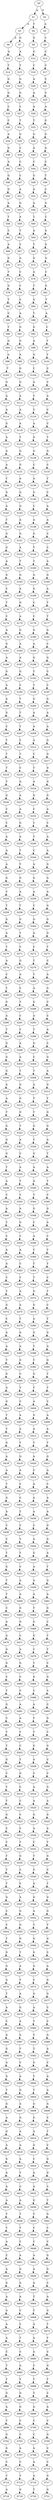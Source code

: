 strict digraph  {
	S0 -> S1 [ label = A ];
	S0 -> S2 [ label = G ];
	S1 -> S3 [ label = A ];
	S1 -> S4 [ label = T ];
	S2 -> S5 [ label = A ];
	S3 -> S6 [ label = A ];
	S3 -> S7 [ label = G ];
	S4 -> S8 [ label = G ];
	S5 -> S9 [ label = C ];
	S6 -> S10 [ label = A ];
	S7 -> S11 [ label = A ];
	S8 -> S12 [ label = G ];
	S9 -> S13 [ label = C ];
	S10 -> S14 [ label = T ];
	S11 -> S15 [ label = T ];
	S12 -> S16 [ label = C ];
	S13 -> S17 [ label = C ];
	S14 -> S18 [ label = G ];
	S15 -> S19 [ label = G ];
	S16 -> S20 [ label = A ];
	S17 -> S21 [ label = C ];
	S18 -> S22 [ label = G ];
	S19 -> S23 [ label = G ];
	S20 -> S24 [ label = A ];
	S21 -> S25 [ label = C ];
	S22 -> S26 [ label = C ];
	S23 -> S27 [ label = C ];
	S24 -> S28 [ label = A ];
	S25 -> S29 [ label = A ];
	S26 -> S30 [ label = C ];
	S27 -> S31 [ label = T ];
	S28 -> S32 [ label = T ];
	S29 -> S33 [ label = G ];
	S30 -> S34 [ label = A ];
	S31 -> S35 [ label = G ];
	S32 -> S36 [ label = G ];
	S33 -> S37 [ label = G ];
	S34 -> S38 [ label = G ];
	S35 -> S39 [ label = C ];
	S36 -> S40 [ label = A ];
	S37 -> S41 [ label = A ];
	S38 -> S42 [ label = A ];
	S39 -> S43 [ label = C ];
	S40 -> S44 [ label = C ];
	S41 -> S45 [ label = C ];
	S42 -> S46 [ label = G ];
	S43 -> S47 [ label = C ];
	S44 -> S48 [ label = G ];
	S45 -> S49 [ label = T ];
	S46 -> S50 [ label = G ];
	S47 -> S51 [ label = A ];
	S48 -> S52 [ label = A ];
	S49 -> S53 [ label = C ];
	S50 -> S54 [ label = A ];
	S51 -> S55 [ label = G ];
	S52 -> S56 [ label = A ];
	S53 -> S57 [ label = G ];
	S54 -> S58 [ label = T ];
	S55 -> S59 [ label = A ];
	S56 -> S60 [ label = T ];
	S57 -> S61 [ label = C ];
	S58 -> S62 [ label = C ];
	S59 -> S63 [ label = T ];
	S60 -> S64 [ label = A ];
	S61 -> S65 [ label = G ];
	S62 -> S66 [ label = A ];
	S63 -> S67 [ label = C ];
	S64 -> S68 [ label = T ];
	S65 -> S69 [ label = G ];
	S66 -> S70 [ label = G ];
	S67 -> S71 [ label = A ];
	S68 -> S72 [ label = G ];
	S69 -> S73 [ label = G ];
	S70 -> S74 [ label = T ];
	S71 -> S75 [ label = C ];
	S72 -> S76 [ label = A ];
	S73 -> S77 [ label = C ];
	S74 -> S78 [ label = G ];
	S75 -> S79 [ label = C ];
	S76 -> S80 [ label = T ];
	S77 -> S81 [ label = G ];
	S78 -> S82 [ label = T ];
	S79 -> S83 [ label = C ];
	S80 -> S84 [ label = A ];
	S81 -> S85 [ label = T ];
	S82 -> S86 [ label = C ];
	S83 -> S87 [ label = A ];
	S84 -> S88 [ label = T ];
	S85 -> S89 [ label = A ];
	S86 -> S90 [ label = T ];
	S87 -> S91 [ label = G ];
	S88 -> S92 [ label = G ];
	S89 -> S93 [ label = C ];
	S90 -> S94 [ label = G ];
	S91 -> S95 [ label = G ];
	S92 -> S96 [ label = A ];
	S93 -> S97 [ label = T ];
	S94 -> S98 [ label = A ];
	S95 -> S99 [ label = A ];
	S96 -> S100 [ label = G ];
	S97 -> S101 [ label = T ];
	S98 -> S102 [ label = T ];
	S99 -> S103 [ label = G ];
	S100 -> S104 [ label = C ];
	S101 -> S105 [ label = C ];
	S102 -> S106 [ label = G ];
	S103 -> S107 [ label = G ];
	S104 -> S108 [ label = A ];
	S105 -> S109 [ label = C ];
	S106 -> S110 [ label = A ];
	S107 -> S111 [ label = A ];
	S108 -> S112 [ label = T ];
	S109 -> S113 [ label = A ];
	S110 -> S114 [ label = A ];
	S111 -> S115 [ label = A ];
	S112 -> S116 [ label = T ];
	S113 -> S117 [ label = C ];
	S114 -> S118 [ label = G ];
	S115 -> S119 [ label = A ];
	S116 -> S120 [ label = A ];
	S117 -> S121 [ label = C ];
	S118 -> S122 [ label = A ];
	S119 -> S123 [ label = T ];
	S120 -> S124 [ label = G ];
	S121 -> S125 [ label = T ];
	S122 -> S126 [ label = A ];
	S123 -> S127 [ label = G ];
	S124 -> S128 [ label = G ];
	S125 -> S129 [ label = G ];
	S126 -> S130 [ label = A ];
	S127 -> S131 [ label = G ];
	S128 -> S132 [ label = C ];
	S129 -> S133 [ label = C ];
	S130 -> S134 [ label = T ];
	S131 -> S135 [ label = A ];
	S132 -> S136 [ label = A ];
	S133 -> S137 [ label = T ];
	S134 -> S138 [ label = G ];
	S135 -> S139 [ label = G ];
	S136 -> S140 [ label = G ];
	S137 -> S141 [ label = C ];
	S138 -> S142 [ label = A ];
	S139 -> S143 [ label = G ];
	S140 -> S144 [ label = C ];
	S141 -> S145 [ label = A ];
	S142 -> S146 [ label = T ];
	S143 -> S147 [ label = A ];
	S144 -> S148 [ label = A ];
	S145 -> S149 [ label = A ];
	S146 -> S150 [ label = G ];
	S147 -> S151 [ label = G ];
	S148 -> S152 [ label = G ];
	S149 -> S153 [ label = C ];
	S150 -> S154 [ label = G ];
	S151 -> S155 [ label = A ];
	S152 -> S156 [ label = T ];
	S153 -> S157 [ label = C ];
	S154 -> S158 [ label = A ];
	S155 -> S159 [ label = T ];
	S156 -> S160 [ label = T ];
	S157 -> S161 [ label = A ];
	S158 -> S162 [ label = G ];
	S159 -> S163 [ label = G ];
	S160 -> S164 [ label = G ];
	S161 -> S165 [ label = G ];
	S162 -> S166 [ label = C ];
	S163 -> S167 [ label = A ];
	S164 -> S168 [ label = G ];
	S165 -> S169 [ label = A ];
	S166 -> S170 [ label = T ];
	S167 -> S171 [ label = G ];
	S168 -> S172 [ label = C ];
	S169 -> S173 [ label = T ];
	S170 -> S174 [ label = C ];
	S171 -> S175 [ label = A ];
	S172 -> S176 [ label = C ];
	S173 -> S177 [ label = T ];
	S174 -> S178 [ label = A ];
	S175 -> S179 [ label = G ];
	S176 -> S180 [ label = G ];
	S177 -> S181 [ label = G ];
	S178 -> S182 [ label = G ];
	S179 -> S183 [ label = A ];
	S180 -> S184 [ label = A ];
	S181 -> S185 [ label = C ];
	S182 -> S186 [ label = A ];
	S183 -> S187 [ label = A ];
	S184 -> S188 [ label = G ];
	S185 -> S189 [ label = G ];
	S186 -> S190 [ label = G ];
	S187 -> S191 [ label = G ];
	S188 -> S192 [ label = T ];
	S189 -> S193 [ label = C ];
	S190 -> S194 [ label = A ];
	S191 -> S195 [ label = C ];
	S192 -> S196 [ label = T ];
	S193 -> S197 [ label = C ];
	S194 -> S198 [ label = A ];
	S195 -> S199 [ label = T ];
	S196 -> S200 [ label = G ];
	S197 -> S201 [ label = G ];
	S198 -> S202 [ label = G ];
	S199 -> S203 [ label = T ];
	S200 -> S204 [ label = A ];
	S201 -> S205 [ label = A ];
	S202 -> S206 [ label = C ];
	S203 -> S207 [ label = T ];
	S204 -> S208 [ label = A ];
	S205 -> S209 [ label = A ];
	S206 -> S210 [ label = T ];
	S207 -> S211 [ label = C ];
	S208 -> S212 [ label = A ];
	S209 -> S213 [ label = G ];
	S210 -> S214 [ label = T ];
	S211 -> S215 [ label = T ];
	S212 -> S216 [ label = C ];
	S213 -> S217 [ label = G ];
	S214 -> S218 [ label = T ];
	S215 -> S219 [ label = C ];
	S216 -> S220 [ label = T ];
	S217 -> S221 [ label = G ];
	S218 -> S222 [ label = T ];
	S219 -> S223 [ label = A ];
	S220 -> S224 [ label = A ];
	S221 -> S225 [ label = G ];
	S222 -> S226 [ label = G ];
	S223 -> S227 [ label = A ];
	S224 -> S228 [ label = G ];
	S225 -> S229 [ label = G ];
	S226 -> S230 [ label = C ];
	S227 -> S231 [ label = A ];
	S228 -> S232 [ label = C ];
	S229 -> S233 [ label = A ];
	S230 -> S234 [ label = C ];
	S231 -> S235 [ label = G ];
	S232 -> S236 [ label = T ];
	S233 -> S237 [ label = C ];
	S234 -> S238 [ label = A ];
	S235 -> S239 [ label = A ];
	S236 -> S240 [ label = T ];
	S237 -> S241 [ label = A ];
	S238 -> S242 [ label = A ];
	S239 -> S243 [ label = T ];
	S240 -> S244 [ label = C ];
	S241 -> S245 [ label = A ];
	S242 -> S246 [ label = A ];
	S243 -> S247 [ label = T ];
	S244 -> S248 [ label = A ];
	S245 -> S249 [ label = G ];
	S246 -> S250 [ label = G ];
	S247 -> S251 [ label = G ];
	S248 -> S252 [ label = G ];
	S249 -> S253 [ label = G ];
	S250 -> S254 [ label = T ];
	S251 -> S255 [ label = A ];
	S252 -> S256 [ label = A ];
	S253 -> S257 [ label = A ];
	S254 -> S258 [ label = T ];
	S255 -> S259 [ label = T ];
	S256 -> S260 [ label = C ];
	S257 -> S261 [ label = G ];
	S258 -> S262 [ label = G ];
	S259 -> S263 [ label = G ];
	S260 -> S264 [ label = G ];
	S261 -> S265 [ label = G ];
	S262 -> S266 [ label = A ];
	S263 -> S267 [ label = T ];
	S264 -> S268 [ label = A ];
	S265 -> S269 [ label = G ];
	S266 -> S270 [ label = T ];
	S267 -> S271 [ label = C ];
	S268 -> S272 [ label = C ];
	S269 -> S273 [ label = T ];
	S270 -> S274 [ label = A ];
	S271 -> S275 [ label = G ];
	S272 -> S276 [ label = T ];
	S273 -> S277 [ label = C ];
	S274 -> S278 [ label = C ];
	S275 -> S279 [ label = A ];
	S276 -> S280 [ label = T ];
	S277 -> S281 [ label = A ];
	S278 -> S282 [ label = T ];
	S279 -> S283 [ label = C ];
	S280 -> S284 [ label = A ];
	S281 -> S285 [ label = G ];
	S282 -> S286 [ label = G ];
	S283 -> S287 [ label = T ];
	S284 -> S288 [ label = G ];
	S285 -> S289 [ label = C ];
	S286 -> S290 [ label = A ];
	S287 -> S291 [ label = C ];
	S288 -> S292 [ label = A ];
	S289 -> S293 [ label = C ];
	S290 -> S294 [ label = T ];
	S291 -> S295 [ label = C ];
	S292 -> S296 [ label = T ];
	S293 -> S297 [ label = A ];
	S294 -> S298 [ label = G ];
	S295 -> S299 [ label = A ];
	S296 -> S300 [ label = G ];
	S297 -> S301 [ label = C ];
	S298 -> S302 [ label = G ];
	S299 -> S303 [ label = A ];
	S300 -> S304 [ label = C ];
	S301 -> S305 [ label = G ];
	S302 -> S306 [ label = G ];
	S303 -> S307 [ label = T ];
	S304 -> S308 [ label = T ];
	S305 -> S309 [ label = A ];
	S306 -> S310 [ label = A ];
	S307 -> S311 [ label = G ];
	S308 -> S312 [ label = A ];
	S309 -> S313 [ label = G ];
	S310 -> S314 [ label = A ];
	S311 -> S315 [ label = G ];
	S312 -> S316 [ label = T ];
	S313 -> S317 [ label = T ];
	S314 -> S318 [ label = T ];
	S315 -> S319 [ label = G ];
	S316 -> S320 [ label = T ];
	S317 -> S321 [ label = G ];
	S318 -> S322 [ label = G ];
	S319 -> S323 [ label = T ];
	S320 -> S324 [ label = G ];
	S321 -> S325 [ label = G ];
	S322 -> S326 [ label = G ];
	S323 -> S327 [ label = A ];
	S324 -> S328 [ label = T ];
	S325 -> S329 [ label = A ];
	S326 -> S330 [ label = G ];
	S327 -> S331 [ label = C ];
	S328 -> S332 [ label = G ];
	S329 -> S333 [ label = T ];
	S330 -> S334 [ label = T ];
	S331 -> S335 [ label = A ];
	S332 -> S336 [ label = A ];
	S333 -> S337 [ label = A ];
	S334 -> S338 [ label = A ];
	S335 -> S339 [ label = T ];
	S336 -> S340 [ label = A ];
	S337 -> S341 [ label = T ];
	S338 -> S342 [ label = C ];
	S339 -> S343 [ label = C ];
	S340 -> S344 [ label = T ];
	S341 -> S345 [ label = C ];
	S342 -> S346 [ label = A ];
	S343 -> S347 [ label = A ];
	S344 -> S348 [ label = G ];
	S345 -> S349 [ label = G ];
	S346 -> S350 [ label = T ];
	S347 -> S351 [ label = G ];
	S348 -> S352 [ label = C ];
	S349 -> S353 [ label = A ];
	S350 -> S354 [ label = C ];
	S351 -> S355 [ label = C ];
	S352 -> S356 [ label = A ];
	S353 -> S357 [ label = C ];
	S354 -> S358 [ label = A ];
	S355 -> S359 [ label = A ];
	S356 -> S360 [ label = T ];
	S357 -> S361 [ label = T ];
	S358 -> S362 [ label = G ];
	S359 -> S363 [ label = C ];
	S360 -> S364 [ label = T ];
	S361 -> S365 [ label = T ];
	S362 -> S366 [ label = C ];
	S363 -> S367 [ label = C ];
	S364 -> S368 [ label = T ];
	S365 -> S369 [ label = C ];
	S366 -> S370 [ label = T ];
	S367 -> S371 [ label = A ];
	S368 -> S372 [ label = G ];
	S369 -> S373 [ label = T ];
	S370 -> S374 [ label = G ];
	S371 -> S375 [ label = A ];
	S372 -> S376 [ label = G ];
	S373 -> S377 [ label = C ];
	S374 -> S378 [ label = C ];
	S375 -> S379 [ label = T ];
	S376 -> S380 [ label = A ];
	S377 -> S381 [ label = T ];
	S378 -> S382 [ label = A ];
	S379 -> S383 [ label = G ];
	S380 -> S384 [ label = G ];
	S381 -> S385 [ label = G ];
	S382 -> S386 [ label = A ];
	S383 -> S387 [ label = A ];
	S384 -> S388 [ label = T ];
	S385 -> S389 [ label = G ];
	S386 -> S390 [ label = T ];
	S387 -> S391 [ label = G ];
	S388 -> S392 [ label = T ];
	S389 -> S393 [ label = G ];
	S390 -> S394 [ label = G ];
	S391 -> S395 [ label = C ];
	S392 -> S396 [ label = G ];
	S393 -> S397 [ label = T ];
	S394 -> S398 [ label = A ];
	S395 -> S399 [ label = T ];
	S396 -> S400 [ label = T ];
	S397 -> S401 [ label = T ];
	S398 -> S402 [ label = G ];
	S399 -> S403 [ label = C ];
	S400 -> S404 [ label = A ];
	S401 -> S405 [ label = C ];
	S402 -> S406 [ label = T ];
	S403 -> S407 [ label = A ];
	S404 -> S408 [ label = G ];
	S405 -> S409 [ label = A ];
	S406 -> S410 [ label = T ];
	S407 -> S411 [ label = A ];
	S408 -> S412 [ label = A ];
	S409 -> S413 [ label = A ];
	S410 -> S414 [ label = G ];
	S411 -> S415 [ label = T ];
	S412 -> S416 [ label = T ];
	S413 -> S417 [ label = T ];
	S414 -> S418 [ label = A ];
	S415 -> S419 [ label = G ];
	S416 -> S420 [ label = A ];
	S417 -> S421 [ label = G ];
	S418 -> S422 [ label = A ];
	S419 -> S423 [ label = A ];
	S420 -> S424 [ label = C ];
	S421 -> S425 [ label = A ];
	S422 -> S426 [ label = T ];
	S423 -> S427 [ label = C ];
	S424 -> S428 [ label = A ];
	S425 -> S429 [ label = C ];
	S426 -> S430 [ label = G ];
	S427 -> S431 [ label = C ];
	S428 -> S432 [ label = A ];
	S429 -> S433 [ label = A ];
	S430 -> S434 [ label = A ];
	S431 -> S435 [ label = T ];
	S432 -> S436 [ label = A ];
	S433 -> S437 [ label = A ];
	S434 -> S438 [ label = C ];
	S435 -> S439 [ label = C ];
	S436 -> S440 [ label = C ];
	S437 -> S441 [ label = G ];
	S438 -> S442 [ label = C ];
	S439 -> S443 [ label = T ];
	S440 -> S444 [ label = A ];
	S441 -> S445 [ label = G ];
	S442 -> S446 [ label = T ];
	S443 -> S447 [ label = T ];
	S444 -> S448 [ label = G ];
	S445 -> S449 [ label = A ];
	S446 -> S450 [ label = G ];
	S447 -> S451 [ label = C ];
	S448 -> S452 [ label = A ];
	S449 -> S453 [ label = T ];
	S450 -> S454 [ label = T ];
	S451 -> S455 [ label = A ];
	S452 -> S456 [ label = A ];
	S453 -> S457 [ label = G ];
	S454 -> S458 [ label = T ];
	S455 -> S459 [ label = A ];
	S456 -> S460 [ label = A ];
	S457 -> S461 [ label = A ];
	S458 -> S462 [ label = C ];
	S459 -> S463 [ label = G ];
	S460 -> S464 [ label = T ];
	S461 -> S465 [ label = G ];
	S462 -> S466 [ label = A ];
	S463 -> S467 [ label = G ];
	S464 -> S468 [ label = G ];
	S465 -> S469 [ label = C ];
	S466 -> S470 [ label = A ];
	S467 -> S471 [ label = C ];
	S468 -> S472 [ label = G ];
	S469 -> S473 [ label = T ];
	S470 -> S474 [ label = G ];
	S471 -> S475 [ label = A ];
	S472 -> S476 [ label = C ];
	S473 -> S477 [ label = T ];
	S474 -> S478 [ label = G ];
	S475 -> S479 [ label = G ];
	S476 -> S480 [ label = T ];
	S477 -> S481 [ label = C ];
	S478 -> S482 [ label = C ];
	S479 -> S483 [ label = C ];
	S480 -> S484 [ label = G ];
	S481 -> S485 [ label = G ];
	S482 -> S486 [ label = T ];
	S483 -> S487 [ label = C ];
	S484 -> S488 [ label = C ];
	S485 -> S489 [ label = C ];
	S486 -> S490 [ label = G ];
	S487 -> S491 [ label = A ];
	S488 -> S492 [ label = A ];
	S489 -> S493 [ label = C ];
	S490 -> S494 [ label = C ];
	S491 -> S495 [ label = A ];
	S492 -> S496 [ label = T ];
	S493 -> S497 [ label = G ];
	S494 -> S498 [ label = T ];
	S495 -> S499 [ label = C ];
	S496 -> S500 [ label = T ];
	S497 -> S501 [ label = C ];
	S498 -> S502 [ label = T ];
	S499 -> S503 [ label = C ];
	S500 -> S504 [ label = G ];
	S501 -> S505 [ label = G ];
	S502 -> S506 [ label = G ];
	S503 -> S507 [ label = T ];
	S504 -> S508 [ label = A ];
	S505 -> S509 [ label = C ];
	S506 -> S510 [ label = C ];
	S507 -> S511 [ label = G ];
	S508 -> S512 [ label = C ];
	S509 -> S513 [ label = C ];
	S510 -> S514 [ label = T ];
	S511 -> S515 [ label = C ];
	S512 -> S516 [ label = A ];
	S513 -> S517 [ label = G ];
	S514 -> S518 [ label = T ];
	S515 -> S519 [ label = C ];
	S516 -> S520 [ label = A ];
	S517 -> S521 [ label = A ];
	S518 -> S522 [ label = G ];
	S519 -> S523 [ label = C ];
	S520 -> S524 [ label = G ];
	S521 -> S525 [ label = G ];
	S522 -> S526 [ label = C ];
	S523 -> S527 [ label = C ];
	S524 -> S528 [ label = A ];
	S525 -> S529 [ label = A ];
	S526 -> S530 [ label = C ];
	S527 -> S531 [ label = T ];
	S528 -> S532 [ label = C ];
	S529 -> S533 [ label = T ];
	S530 -> S534 [ label = T ];
	S531 -> S535 [ label = G ];
	S532 -> S536 [ label = T ];
	S533 -> S537 [ label = G ];
	S534 -> S538 [ label = T ];
	S535 -> S539 [ label = C ];
	S536 -> S540 [ label = G ];
	S537 -> S541 [ label = C ];
	S538 -> S542 [ label = T ];
	S539 -> S543 [ label = C ];
	S540 -> S544 [ label = A ];
	S541 -> S545 [ label = T ];
	S542 -> S546 [ label = G ];
	S543 -> S547 [ label = A ];
	S544 -> S548 [ label = G ];
	S545 -> S549 [ label = G ];
	S546 -> S550 [ label = C ];
	S547 -> S551 [ label = G ];
	S548 -> S552 [ label = A ];
	S549 -> S553 [ label = G ];
	S550 -> S554 [ label = C ];
	S551 -> S555 [ label = G ];
	S552 -> S556 [ label = T ];
	S553 -> S557 [ label = T ];
	S554 -> S558 [ label = T ];
	S555 -> S559 [ label = G ];
	S556 -> S560 [ label = G ];
	S557 -> S561 [ label = G ];
	S558 -> S562 [ label = G ];
	S559 -> S563 [ label = T ];
	S560 -> S564 [ label = G ];
	S561 -> S565 [ label = C ];
	S562 -> S566 [ label = G ];
	S563 -> S567 [ label = A ];
	S564 -> S568 [ label = G ];
	S565 -> S569 [ label = A ];
	S566 -> S570 [ label = A ];
	S567 -> S571 [ label = T ];
	S568 -> S572 [ label = C ];
	S569 -> S573 [ label = G ];
	S570 -> S574 [ label = T ];
	S571 -> S575 [ label = A ];
	S572 -> S576 [ label = G ];
	S573 -> S577 [ label = G ];
	S574 -> S578 [ label = A ];
	S575 -> S579 [ label = G ];
	S576 -> S580 [ label = A ];
	S577 -> S581 [ label = C ];
	S578 -> S582 [ label = C ];
	S579 -> S583 [ label = A ];
	S580 -> S584 [ label = T ];
	S581 -> S585 [ label = C ];
	S582 -> S586 [ label = A ];
	S583 -> S587 [ label = A ];
	S584 -> S588 [ label = T ];
	S585 -> S589 [ label = G ];
	S586 -> S590 [ label = G ];
	S587 -> S591 [ label = T ];
	S588 -> S592 [ label = T ];
	S589 -> S593 [ label = A ];
	S590 -> S594 [ label = A ];
	S591 -> S595 [ label = C ];
	S592 -> S596 [ label = G ];
	S593 -> S597 [ label = C ];
	S594 -> S598 [ label = G ];
	S595 -> S599 [ label = A ];
	S596 -> S600 [ label = T ];
	S597 -> S601 [ label = A ];
	S598 -> S602 [ label = T ];
	S599 -> S603 [ label = G ];
	S600 -> S604 [ label = T ];
	S601 -> S605 [ label = A ];
	S602 -> S606 [ label = G ];
	S603 -> S607 [ label = A ];
	S604 -> S608 [ label = G ];
	S605 -> S609 [ label = G ];
	S606 -> S610 [ label = A ];
	S607 -> S611 [ label = G ];
	S608 -> S612 [ label = G ];
	S609 -> S613 [ label = C ];
	S610 -> S614 [ label = G ];
	S611 -> S615 [ label = A ];
	S612 -> S616 [ label = A ];
	S613 -> S617 [ label = T ];
	S614 -> S618 [ label = A ];
	S615 -> S619 [ label = A ];
	S616 -> S620 [ label = G ];
	S617 -> S621 [ label = C ];
	S618 -> S622 [ label = G ];
	S619 -> S623 [ label = A ];
	S620 -> S624 [ label = C ];
	S621 -> S625 [ label = G ];
	S622 -> S626 [ label = A ];
	S623 -> S627 [ label = T ];
	S624 -> S628 [ label = A ];
	S625 -> S629 [ label = G ];
	S626 -> S630 [ label = A ];
	S627 -> S631 [ label = C ];
	S628 -> S632 [ label = A ];
	S629 -> S633 [ label = C ];
	S630 -> S634 [ label = A ];
	S631 -> S635 [ label = A ];
	S632 -> S636 [ label = G ];
	S633 -> S637 [ label = T ];
	S634 -> S638 [ label = T ];
	S635 -> S639 [ label = T ];
	S636 -> S640 [ label = T ];
	S637 -> S641 [ label = G ];
	S638 -> S642 [ label = T ];
	S639 -> S643 [ label = T ];
	S640 -> S644 [ label = C ];
	S641 -> S645 [ label = C ];
	S642 -> S646 [ label = A ];
	S643 -> S647 [ label = C ];
	S644 -> S648 [ label = C ];
	S645 -> S649 [ label = C ];
	S646 -> S650 [ label = C ];
	S647 -> S651 [ label = A ];
	S648 -> S652 [ label = A ];
	S649 -> S653 [ label = G ];
	S650 -> S654 [ label = A ];
	S651 -> S655 [ label = G ];
	S652 -> S656 [ label = A ];
	S653 -> S657 [ label = G ];
	S654 -> S658 [ label = G ];
	S655 -> S659 [ label = A ];
	S656 -> S660 [ label = A ];
	S657 -> S661 [ label = C ];
	S658 -> S662 [ label = A ];
	S659 -> S663 [ label = A ];
	S660 -> S664 [ label = T ];
	S661 -> S665 [ label = A ];
	S662 -> S666 [ label = A ];
	S663 -> S667 [ label = C ];
	S664 -> S668 [ label = T ];
	S665 -> S669 [ label = G ];
	S666 -> S670 [ label = A ];
	S667 -> S671 [ label = C ];
	S668 -> S672 [ label = A ];
	S669 -> S673 [ label = T ];
	S670 -> S674 [ label = A ];
	S671 -> S675 [ label = T ];
	S672 -> S676 [ label = A ];
	S673 -> S677 [ label = T ];
	S674 -> S678 [ label = C ];
	S675 -> S679 [ label = C ];
	S676 -> S680 [ label = A ];
	S677 -> S681 [ label = C ];
	S678 -> S682 [ label = T ];
	S679 -> S683 [ label = A ];
	S680 -> S684 [ label = C ];
	S681 -> S685 [ label = G ];
	S682 -> S686 [ label = T ];
	S683 -> S687 [ label = T ];
	S684 -> S688 [ label = T ];
	S685 -> S689 [ label = T ];
	S686 -> S690 [ label = G ];
	S687 -> S691 [ label = G ];
	S688 -> S692 [ label = T ];
	S689 -> S693 [ label = C ];
	S690 -> S694 [ label = A ];
	S691 -> S695 [ label = G ];
	S692 -> S696 [ label = G ];
	S693 -> S697 [ label = A ];
	S694 -> S698 [ label = T ];
	S695 -> S699 [ label = C ];
	S696 -> S700 [ label = C ];
	S697 -> S701 [ label = C ];
	S698 -> S702 [ label = G ];
	S699 -> S703 [ label = C ];
	S700 -> S704 [ label = C ];
	S701 -> S705 [ label = G ];
	S702 -> S706 [ label = G ];
	S703 -> S707 [ label = A ];
	S704 -> S708 [ label = A ];
	S705 -> S709 [ label = C ];
	S706 -> S710 [ label = C ];
	S707 -> S711 [ label = C ];
	S708 -> S712 [ label = A ];
	S709 -> S713 [ label = C ];
	S710 -> S714 [ label = T ];
	S711 -> S715 [ label = T ];
	S712 -> S716 [ label = A ];
	S713 -> S717 [ label = G ];
	S714 -> S718 [ label = A ];
	S715 -> S719 [ label = G ];
	S716 -> S720 [ label = T ];
	S717 -> S721 [ label = G ];
}
